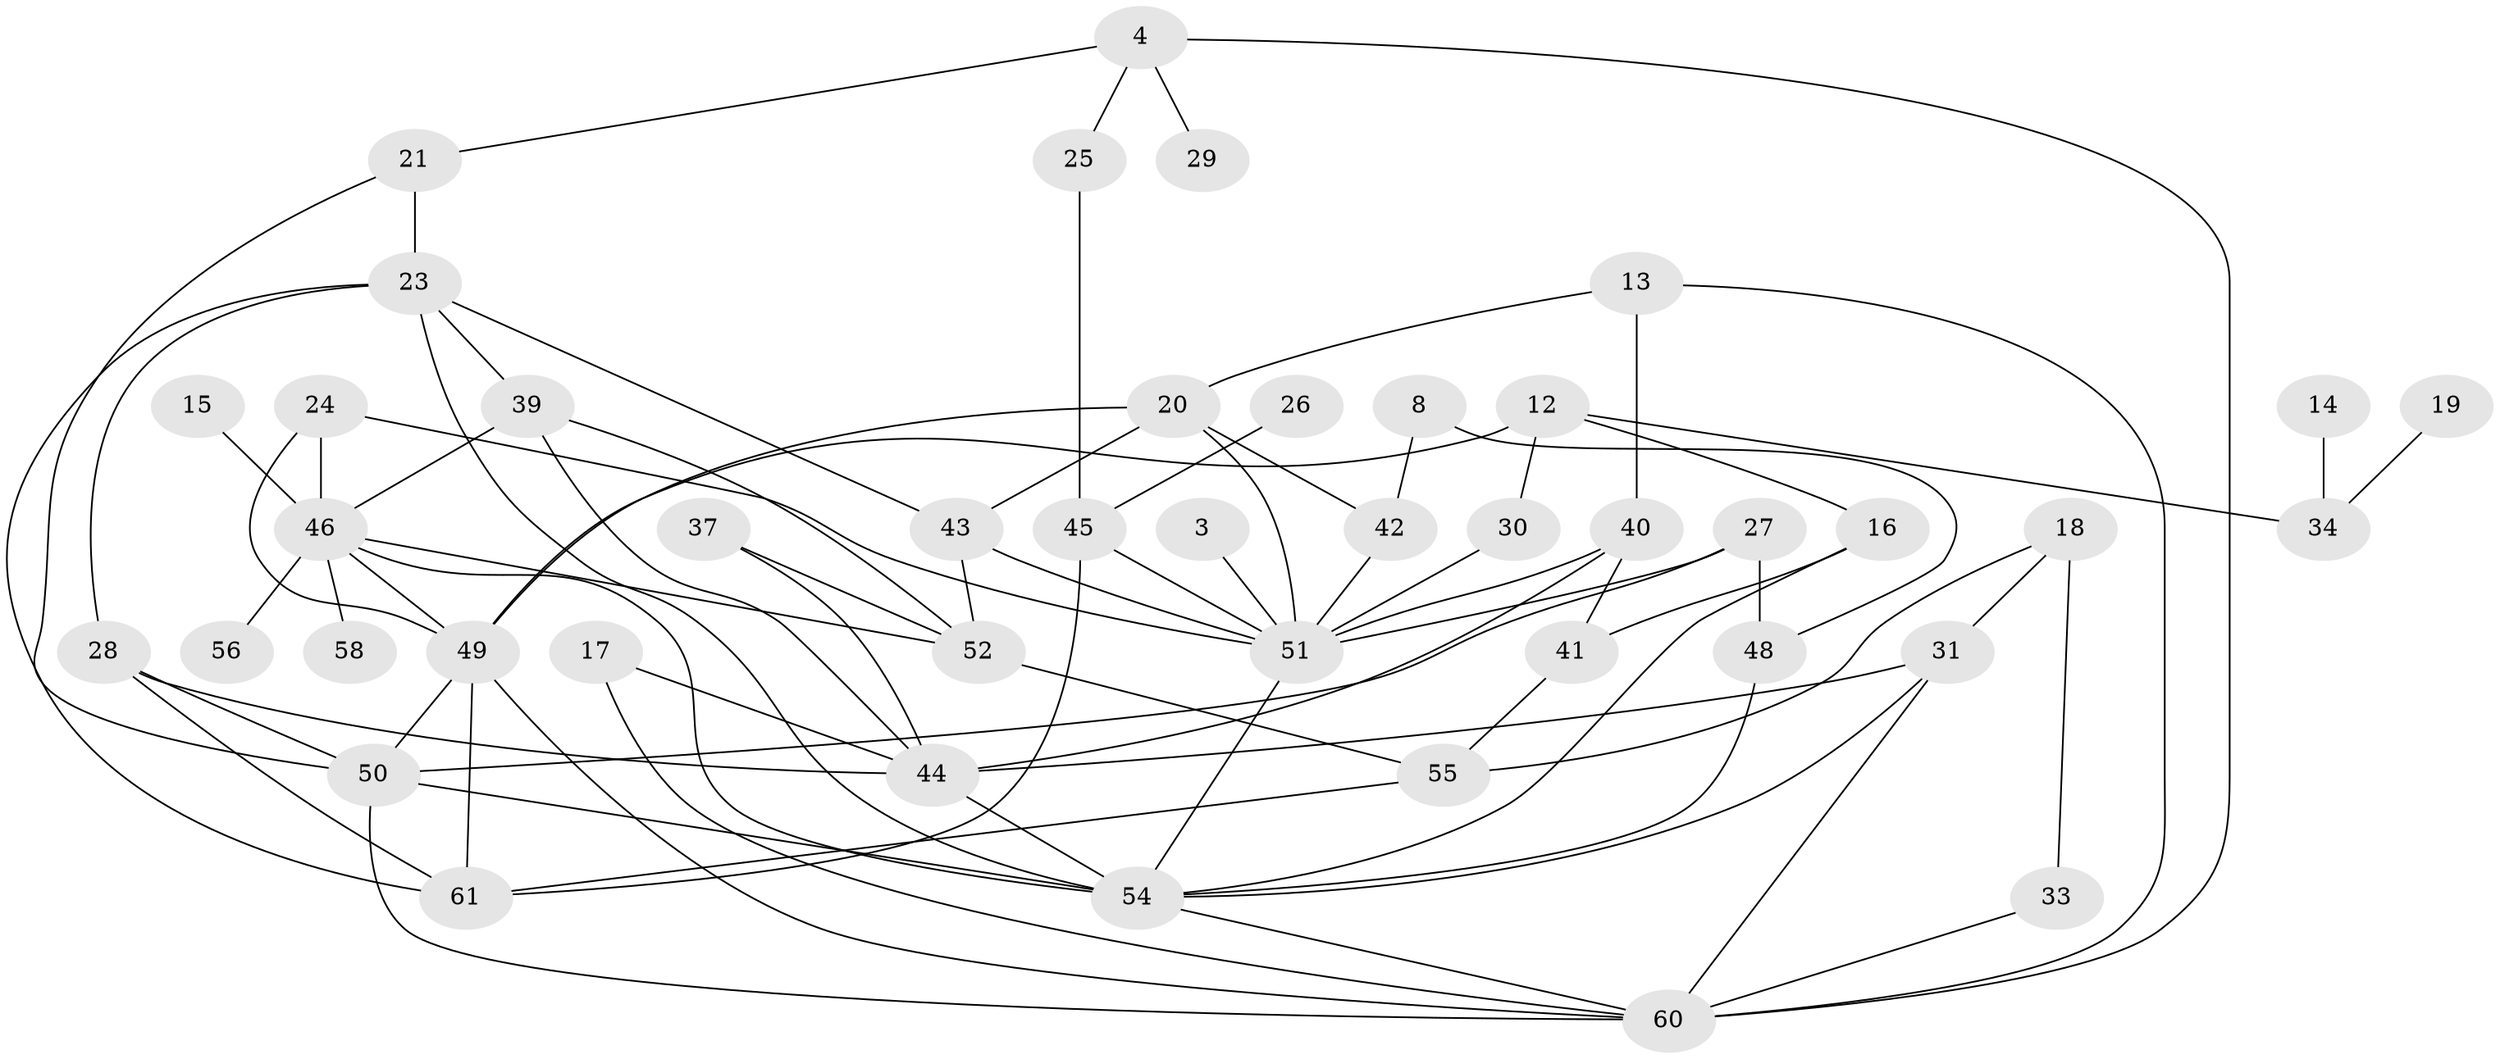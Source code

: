 // original degree distribution, {3: 0.17886178861788618, 2: 0.2845528455284553, 5: 0.04065040650406504, 0: 0.12195121951219512, 1: 0.17073170731707318, 4: 0.17073170731707318, 6: 0.024390243902439025, 10: 0.008130081300813009}
// Generated by graph-tools (version 1.1) at 2025/25/03/09/25 03:25:21]
// undirected, 44 vertices, 81 edges
graph export_dot {
graph [start="1"]
  node [color=gray90,style=filled];
  3;
  4;
  8;
  12;
  13;
  14;
  15;
  16;
  17;
  18;
  19;
  20;
  21;
  23;
  24;
  25;
  26;
  27;
  28;
  29;
  30;
  31;
  33;
  34;
  37;
  39;
  40;
  41;
  42;
  43;
  44;
  45;
  46;
  48;
  49;
  50;
  51;
  52;
  54;
  55;
  56;
  58;
  60;
  61;
  3 -- 51 [weight=1.0];
  4 -- 21 [weight=1.0];
  4 -- 25 [weight=1.0];
  4 -- 29 [weight=1.0];
  4 -- 60 [weight=1.0];
  8 -- 42 [weight=1.0];
  8 -- 48 [weight=1.0];
  12 -- 16 [weight=1.0];
  12 -- 30 [weight=1.0];
  12 -- 34 [weight=1.0];
  12 -- 49 [weight=1.0];
  13 -- 20 [weight=1.0];
  13 -- 40 [weight=1.0];
  13 -- 60 [weight=1.0];
  14 -- 34 [weight=1.0];
  15 -- 46 [weight=1.0];
  16 -- 41 [weight=1.0];
  16 -- 54 [weight=1.0];
  17 -- 44 [weight=1.0];
  17 -- 60 [weight=1.0];
  18 -- 31 [weight=1.0];
  18 -- 33 [weight=1.0];
  18 -- 55 [weight=1.0];
  19 -- 34 [weight=1.0];
  20 -- 42 [weight=1.0];
  20 -- 43 [weight=1.0];
  20 -- 49 [weight=1.0];
  20 -- 51 [weight=1.0];
  21 -- 23 [weight=1.0];
  21 -- 50 [weight=1.0];
  23 -- 28 [weight=1.0];
  23 -- 39 [weight=1.0];
  23 -- 43 [weight=1.0];
  23 -- 54 [weight=1.0];
  23 -- 61 [weight=1.0];
  24 -- 46 [weight=1.0];
  24 -- 49 [weight=1.0];
  24 -- 51 [weight=1.0];
  25 -- 45 [weight=1.0];
  26 -- 45 [weight=1.0];
  27 -- 48 [weight=2.0];
  27 -- 50 [weight=1.0];
  27 -- 51 [weight=1.0];
  28 -- 44 [weight=1.0];
  28 -- 50 [weight=1.0];
  28 -- 61 [weight=1.0];
  30 -- 51 [weight=2.0];
  31 -- 44 [weight=1.0];
  31 -- 54 [weight=1.0];
  31 -- 60 [weight=1.0];
  33 -- 60 [weight=1.0];
  37 -- 44 [weight=1.0];
  37 -- 52 [weight=1.0];
  39 -- 44 [weight=1.0];
  39 -- 46 [weight=1.0];
  39 -- 52 [weight=1.0];
  40 -- 41 [weight=1.0];
  40 -- 44 [weight=1.0];
  40 -- 51 [weight=1.0];
  41 -- 55 [weight=1.0];
  42 -- 51 [weight=1.0];
  43 -- 51 [weight=1.0];
  43 -- 52 [weight=1.0];
  44 -- 54 [weight=2.0];
  45 -- 51 [weight=1.0];
  45 -- 61 [weight=1.0];
  46 -- 49 [weight=1.0];
  46 -- 52 [weight=1.0];
  46 -- 54 [weight=1.0];
  46 -- 56 [weight=1.0];
  46 -- 58 [weight=1.0];
  48 -- 54 [weight=1.0];
  49 -- 50 [weight=1.0];
  49 -- 60 [weight=1.0];
  49 -- 61 [weight=1.0];
  50 -- 54 [weight=1.0];
  50 -- 60 [weight=1.0];
  51 -- 54 [weight=1.0];
  52 -- 55 [weight=1.0];
  54 -- 60 [weight=1.0];
  55 -- 61 [weight=1.0];
}
